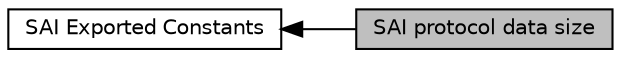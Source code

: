 digraph "SAI protocol data size"
{
  edge [fontname="Helvetica",fontsize="10",labelfontname="Helvetica",labelfontsize="10"];
  node [fontname="Helvetica",fontsize="10",shape=record];
  rankdir=LR;
  Node0 [label="SAI protocol data size",height=0.2,width=0.4,color="black", fillcolor="grey75", style="filled", fontcolor="black"];
  Node1 [label="SAI Exported Constants",height=0.2,width=0.4,color="black", fillcolor="white", style="filled",URL="$group___s_a_i___exported___constants.html"];
  Node1->Node0 [shape=plaintext, dir="back", style="solid"];
}
